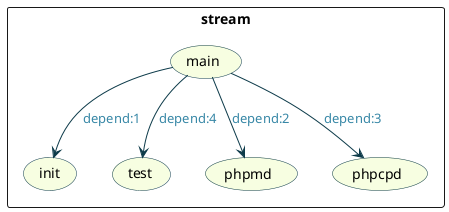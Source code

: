 @startuml

skinparam Arrow {
Color #0C3A49
FontColor #3787A6
}
skinparam Usecase {
BackgroundColor #F7FEE1
BorderColor #0C3A49
}

rectangle "stream" {
(main)
(init)
(test)
(phpmd)
(phpcpd)
}

(main) --> (init) : depend:1
(main) --> (phpmd) : depend:2
(main) --> (phpcpd) : depend:3
(main) --> (test) : depend:4
@enduml
